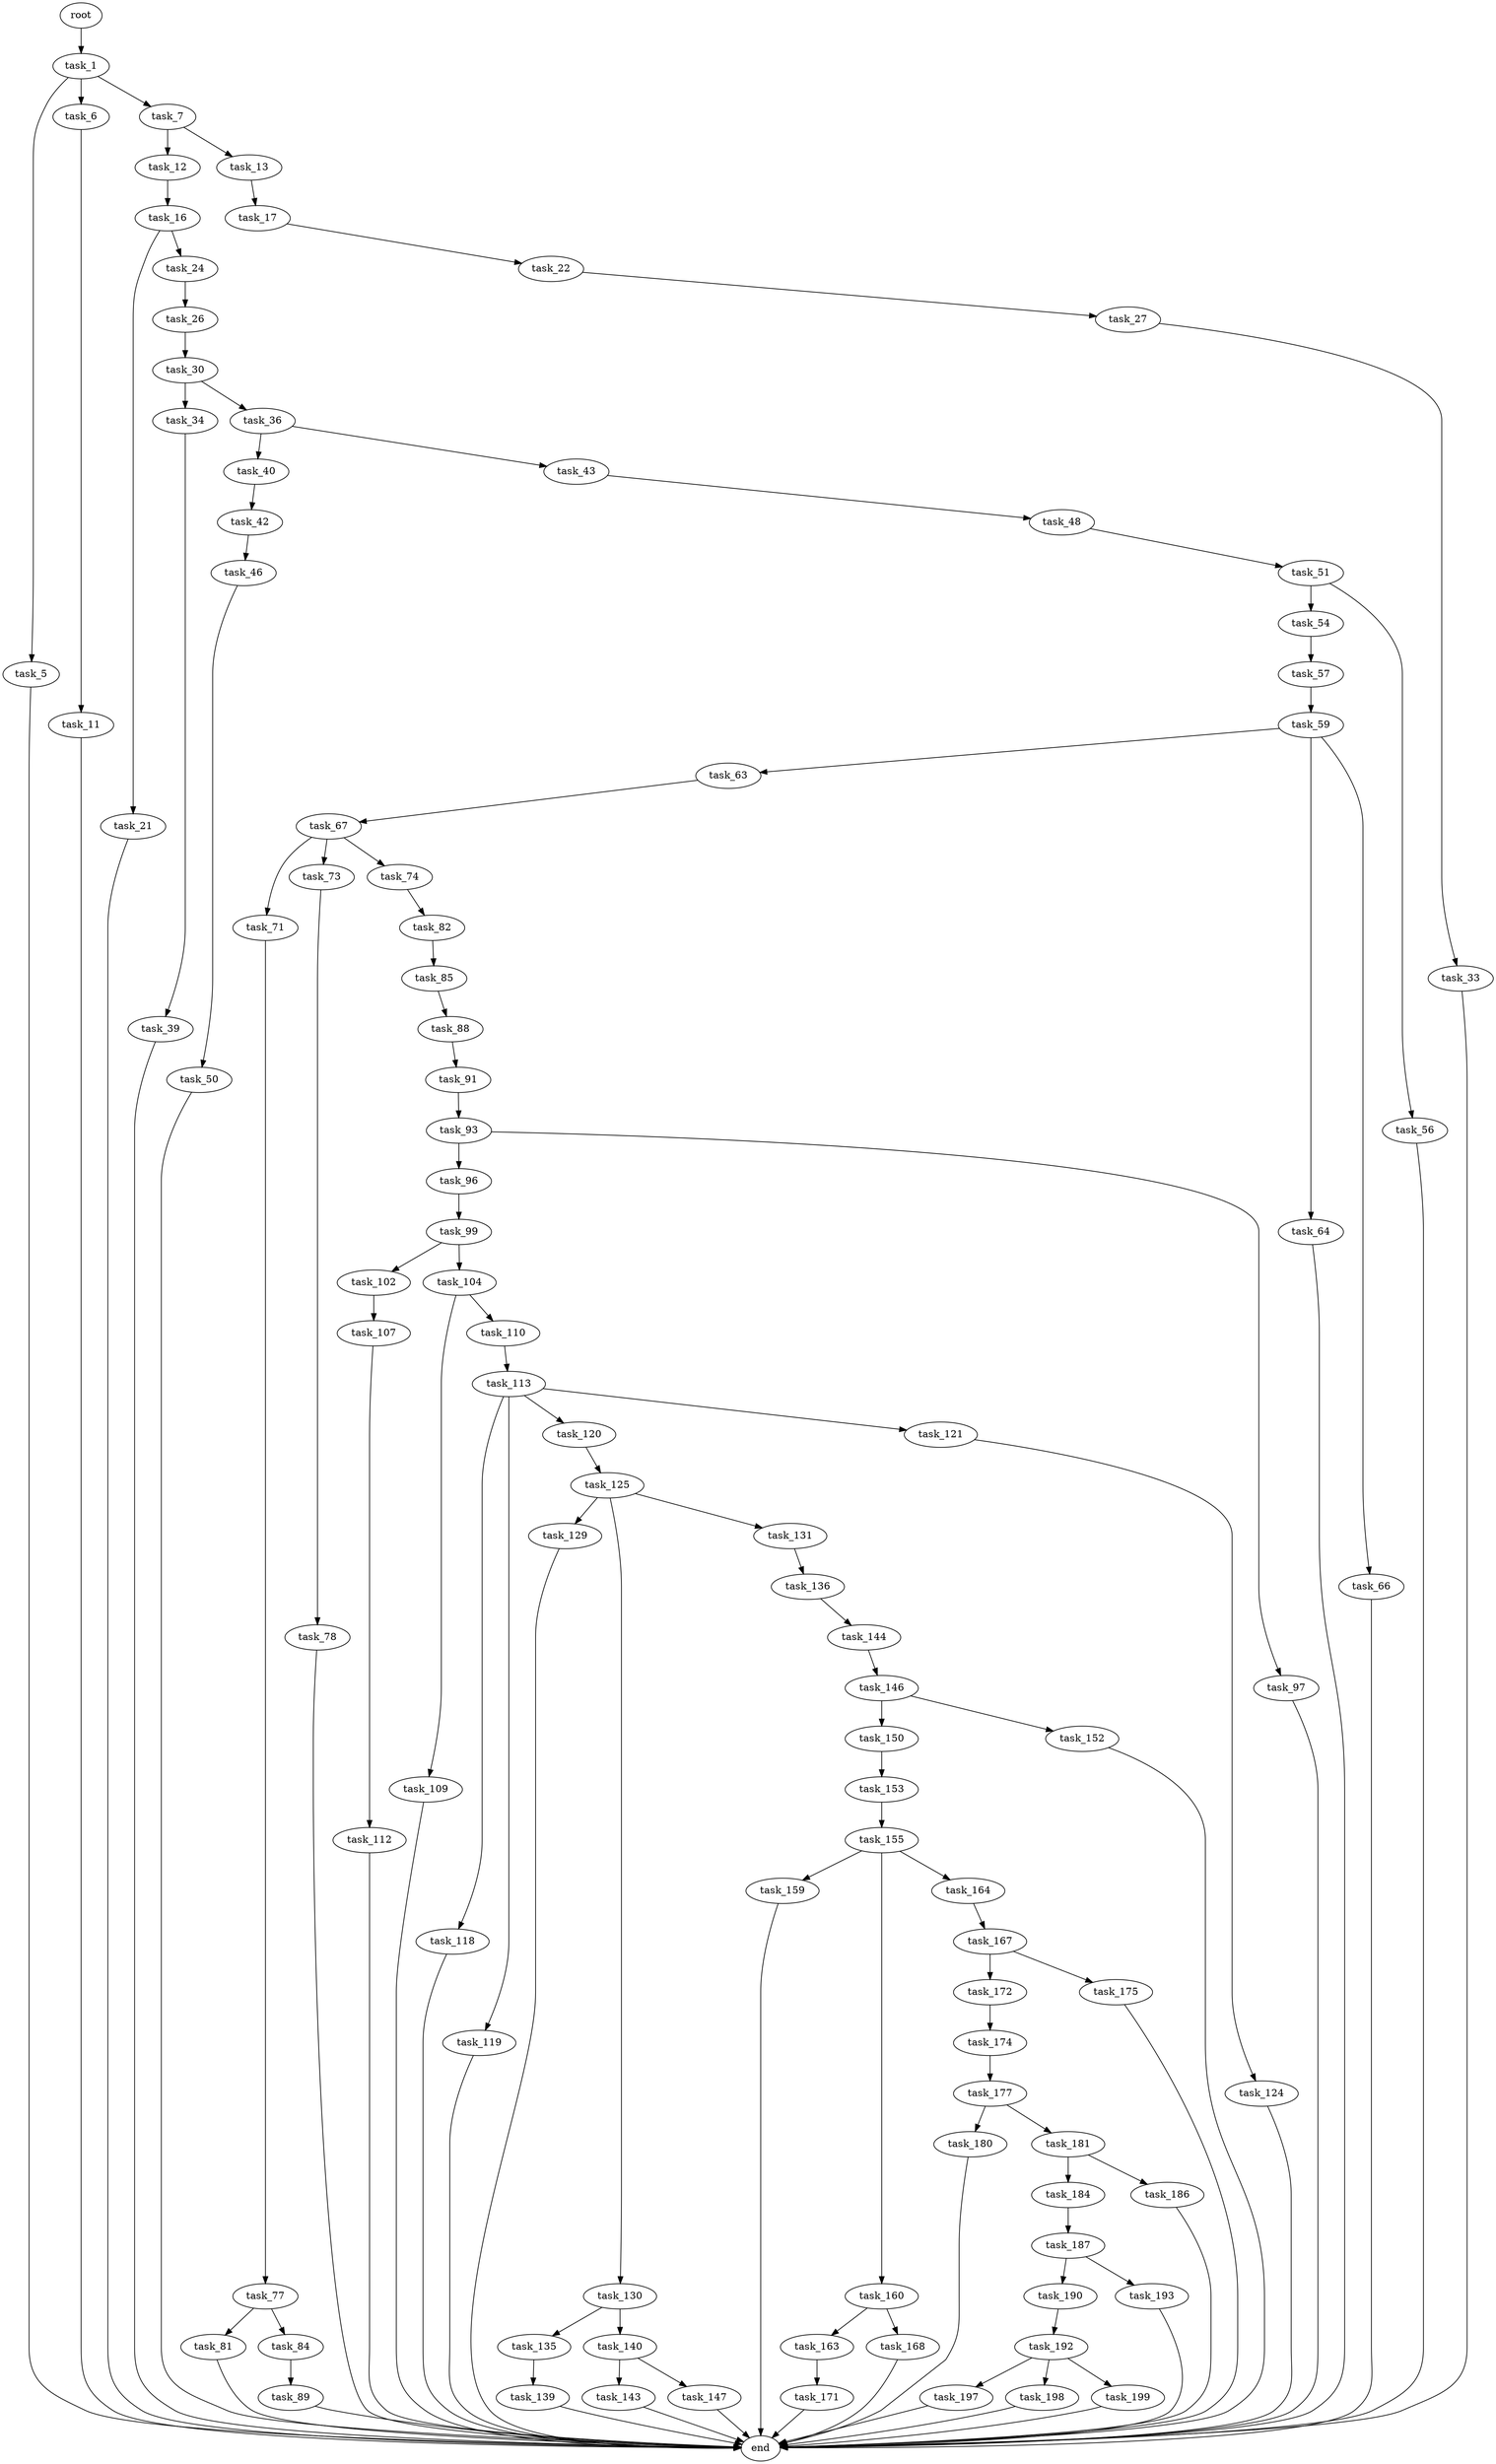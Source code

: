 digraph G {
  root [size="0.000000"];
  task_1 [size="106007621856.000000"];
  task_5 [size="778350019824.000000"];
  task_6 [size="12334236088.000000"];
  task_7 [size="454858402039.000000"];
  end [size="0.000000"];
  task_11 [size="23539141784.000000"];
  task_12 [size="368293445632.000000"];
  task_13 [size="368293445632.000000"];
  task_16 [size="68719476736.000000"];
  task_17 [size="134217728000.000000"];
  task_21 [size="485724076132.000000"];
  task_24 [size="166951370424.000000"];
  task_22 [size="8589934592.000000"];
  task_27 [size="5541556360.000000"];
  task_26 [size="98789708324.000000"];
  task_30 [size="17706185542.000000"];
  task_33 [size="68719476736.000000"];
  task_34 [size="21568279187.000000"];
  task_36 [size="47681852275.000000"];
  task_39 [size="231928233984.000000"];
  task_40 [size="1073741824000.000000"];
  task_43 [size="368293445632.000000"];
  task_42 [size="782757789696.000000"];
  task_46 [size="43477569795.000000"];
  task_48 [size="28991029248.000000"];
  task_50 [size="68719476736.000000"];
  task_51 [size="308488722039.000000"];
  task_54 [size="2029508216.000000"];
  task_56 [size="21563575613.000000"];
  task_57 [size="782757789696.000000"];
  task_59 [size="96745951452.000000"];
  task_63 [size="134217728000.000000"];
  task_64 [size="28991029248.000000"];
  task_66 [size="549755813888.000000"];
  task_67 [size="35406313322.000000"];
  task_71 [size="740695437.000000"];
  task_73 [size="28991029248.000000"];
  task_74 [size="37530053509.000000"];
  task_77 [size="231928233984.000000"];
  task_78 [size="2016052864.000000"];
  task_82 [size="549755813888.000000"];
  task_81 [size="42207127579.000000"];
  task_84 [size="2765105970.000000"];
  task_85 [size="13035775470.000000"];
  task_89 [size="11422946952.000000"];
  task_88 [size="55419263112.000000"];
  task_91 [size="5873068160.000000"];
  task_93 [size="1073741824000.000000"];
  task_96 [size="4558146820.000000"];
  task_97 [size="1073741824000.000000"];
  task_99 [size="24038554068.000000"];
  task_102 [size="15274290480.000000"];
  task_104 [size="16341159312.000000"];
  task_107 [size="5843513512.000000"];
  task_109 [size="28991029248.000000"];
  task_110 [size="893602650346.000000"];
  task_112 [size="28034612631.000000"];
  task_113 [size="3020996434.000000"];
  task_118 [size="8370439237.000000"];
  task_119 [size="1174658703991.000000"];
  task_120 [size="261273527166.000000"];
  task_121 [size="5474767764.000000"];
  task_125 [size="130274585136.000000"];
  task_124 [size="1185865957.000000"];
  task_129 [size="541635499646.000000"];
  task_130 [size="10232741791.000000"];
  task_131 [size="549755813888.000000"];
  task_135 [size="782757789696.000000"];
  task_140 [size="91195191763.000000"];
  task_136 [size="304140349527.000000"];
  task_139 [size="74938282380.000000"];
  task_144 [size="134217728000.000000"];
  task_143 [size="8589934592.000000"];
  task_147 [size="231928233984.000000"];
  task_146 [size="23712892460.000000"];
  task_150 [size="134217728000.000000"];
  task_152 [size="36684045846.000000"];
  task_153 [size="1124974620339.000000"];
  task_155 [size="8589934592.000000"];
  task_159 [size="1073741824000.000000"];
  task_160 [size="17754483828.000000"];
  task_164 [size="231928233984.000000"];
  task_163 [size="782757789696.000000"];
  task_168 [size="92349018899.000000"];
  task_171 [size="549755813888.000000"];
  task_167 [size="489677894727.000000"];
  task_172 [size="42833086150.000000"];
  task_175 [size="8589934592.000000"];
  task_174 [size="549755813888.000000"];
  task_177 [size="38213323368.000000"];
  task_180 [size="1031635747962.000000"];
  task_181 [size="389785443451.000000"];
  task_184 [size="3937603576.000000"];
  task_186 [size="460822839923.000000"];
  task_187 [size="3832016807.000000"];
  task_190 [size="55110729790.000000"];
  task_193 [size="5598916110.000000"];
  task_192 [size="548538478228.000000"];
  task_197 [size="778095160128.000000"];
  task_198 [size="281460676836.000000"];
  task_199 [size="184300107426.000000"];

  root -> task_1 [size="1.000000"];
  task_1 -> task_5 [size="134217728.000000"];
  task_1 -> task_6 [size="134217728.000000"];
  task_1 -> task_7 [size="134217728.000000"];
  task_5 -> end [size="1.000000"];
  task_6 -> task_11 [size="411041792.000000"];
  task_7 -> task_12 [size="301989888.000000"];
  task_7 -> task_13 [size="301989888.000000"];
  task_11 -> end [size="1.000000"];
  task_12 -> task_16 [size="411041792.000000"];
  task_13 -> task_17 [size="411041792.000000"];
  task_16 -> task_21 [size="134217728.000000"];
  task_16 -> task_24 [size="134217728.000000"];
  task_17 -> task_22 [size="209715200.000000"];
  task_21 -> end [size="1.000000"];
  task_24 -> task_26 [size="301989888.000000"];
  task_22 -> task_27 [size="33554432.000000"];
  task_27 -> task_33 [size="536870912.000000"];
  task_26 -> task_30 [size="75497472.000000"];
  task_30 -> task_34 [size="301989888.000000"];
  task_30 -> task_36 [size="301989888.000000"];
  task_33 -> end [size="1.000000"];
  task_34 -> task_39 [size="75497472.000000"];
  task_36 -> task_40 [size="838860800.000000"];
  task_36 -> task_43 [size="838860800.000000"];
  task_39 -> end [size="1.000000"];
  task_40 -> task_42 [size="838860800.000000"];
  task_43 -> task_48 [size="411041792.000000"];
  task_42 -> task_46 [size="679477248.000000"];
  task_46 -> task_50 [size="33554432.000000"];
  task_48 -> task_51 [size="75497472.000000"];
  task_50 -> end [size="1.000000"];
  task_51 -> task_54 [size="411041792.000000"];
  task_51 -> task_56 [size="411041792.000000"];
  task_54 -> task_57 [size="134217728.000000"];
  task_56 -> end [size="1.000000"];
  task_57 -> task_59 [size="679477248.000000"];
  task_59 -> task_63 [size="134217728.000000"];
  task_59 -> task_64 [size="134217728.000000"];
  task_59 -> task_66 [size="134217728.000000"];
  task_63 -> task_67 [size="209715200.000000"];
  task_64 -> end [size="1.000000"];
  task_66 -> end [size="1.000000"];
  task_67 -> task_71 [size="679477248.000000"];
  task_67 -> task_73 [size="679477248.000000"];
  task_67 -> task_74 [size="679477248.000000"];
  task_71 -> task_77 [size="33554432.000000"];
  task_73 -> task_78 [size="75497472.000000"];
  task_74 -> task_82 [size="33554432.000000"];
  task_77 -> task_81 [size="301989888.000000"];
  task_77 -> task_84 [size="301989888.000000"];
  task_78 -> end [size="1.000000"];
  task_82 -> task_85 [size="536870912.000000"];
  task_81 -> end [size="1.000000"];
  task_84 -> task_89 [size="209715200.000000"];
  task_85 -> task_88 [size="33554432.000000"];
  task_89 -> end [size="1.000000"];
  task_88 -> task_91 [size="134217728.000000"];
  task_91 -> task_93 [size="411041792.000000"];
  task_93 -> task_96 [size="838860800.000000"];
  task_93 -> task_97 [size="838860800.000000"];
  task_96 -> task_99 [size="75497472.000000"];
  task_97 -> end [size="1.000000"];
  task_99 -> task_102 [size="536870912.000000"];
  task_99 -> task_104 [size="536870912.000000"];
  task_102 -> task_107 [size="679477248.000000"];
  task_104 -> task_109 [size="411041792.000000"];
  task_104 -> task_110 [size="411041792.000000"];
  task_107 -> task_112 [size="536870912.000000"];
  task_109 -> end [size="1.000000"];
  task_110 -> task_113 [size="679477248.000000"];
  task_112 -> end [size="1.000000"];
  task_113 -> task_118 [size="75497472.000000"];
  task_113 -> task_119 [size="75497472.000000"];
  task_113 -> task_120 [size="75497472.000000"];
  task_113 -> task_121 [size="75497472.000000"];
  task_118 -> end [size="1.000000"];
  task_119 -> end [size="1.000000"];
  task_120 -> task_125 [size="209715200.000000"];
  task_121 -> task_124 [size="134217728.000000"];
  task_125 -> task_129 [size="134217728.000000"];
  task_125 -> task_130 [size="134217728.000000"];
  task_125 -> task_131 [size="134217728.000000"];
  task_124 -> end [size="1.000000"];
  task_129 -> end [size="1.000000"];
  task_130 -> task_135 [size="411041792.000000"];
  task_130 -> task_140 [size="411041792.000000"];
  task_131 -> task_136 [size="536870912.000000"];
  task_135 -> task_139 [size="679477248.000000"];
  task_140 -> task_143 [size="75497472.000000"];
  task_140 -> task_147 [size="75497472.000000"];
  task_136 -> task_144 [size="679477248.000000"];
  task_139 -> end [size="1.000000"];
  task_144 -> task_146 [size="209715200.000000"];
  task_143 -> end [size="1.000000"];
  task_147 -> end [size="1.000000"];
  task_146 -> task_150 [size="411041792.000000"];
  task_146 -> task_152 [size="411041792.000000"];
  task_150 -> task_153 [size="209715200.000000"];
  task_152 -> end [size="1.000000"];
  task_153 -> task_155 [size="679477248.000000"];
  task_155 -> task_159 [size="33554432.000000"];
  task_155 -> task_160 [size="33554432.000000"];
  task_155 -> task_164 [size="33554432.000000"];
  task_159 -> end [size="1.000000"];
  task_160 -> task_163 [size="536870912.000000"];
  task_160 -> task_168 [size="536870912.000000"];
  task_164 -> task_167 [size="301989888.000000"];
  task_163 -> task_171 [size="679477248.000000"];
  task_168 -> end [size="1.000000"];
  task_171 -> end [size="1.000000"];
  task_167 -> task_172 [size="679477248.000000"];
  task_167 -> task_175 [size="679477248.000000"];
  task_172 -> task_174 [size="838860800.000000"];
  task_175 -> end [size="1.000000"];
  task_174 -> task_177 [size="536870912.000000"];
  task_177 -> task_180 [size="134217728.000000"];
  task_177 -> task_181 [size="134217728.000000"];
  task_180 -> end [size="1.000000"];
  task_181 -> task_184 [size="679477248.000000"];
  task_181 -> task_186 [size="679477248.000000"];
  task_184 -> task_187 [size="75497472.000000"];
  task_186 -> end [size="1.000000"];
  task_187 -> task_190 [size="75497472.000000"];
  task_187 -> task_193 [size="75497472.000000"];
  task_190 -> task_192 [size="75497472.000000"];
  task_193 -> end [size="1.000000"];
  task_192 -> task_197 [size="536870912.000000"];
  task_192 -> task_198 [size="536870912.000000"];
  task_192 -> task_199 [size="536870912.000000"];
  task_197 -> end [size="1.000000"];
  task_198 -> end [size="1.000000"];
  task_199 -> end [size="1.000000"];
}

